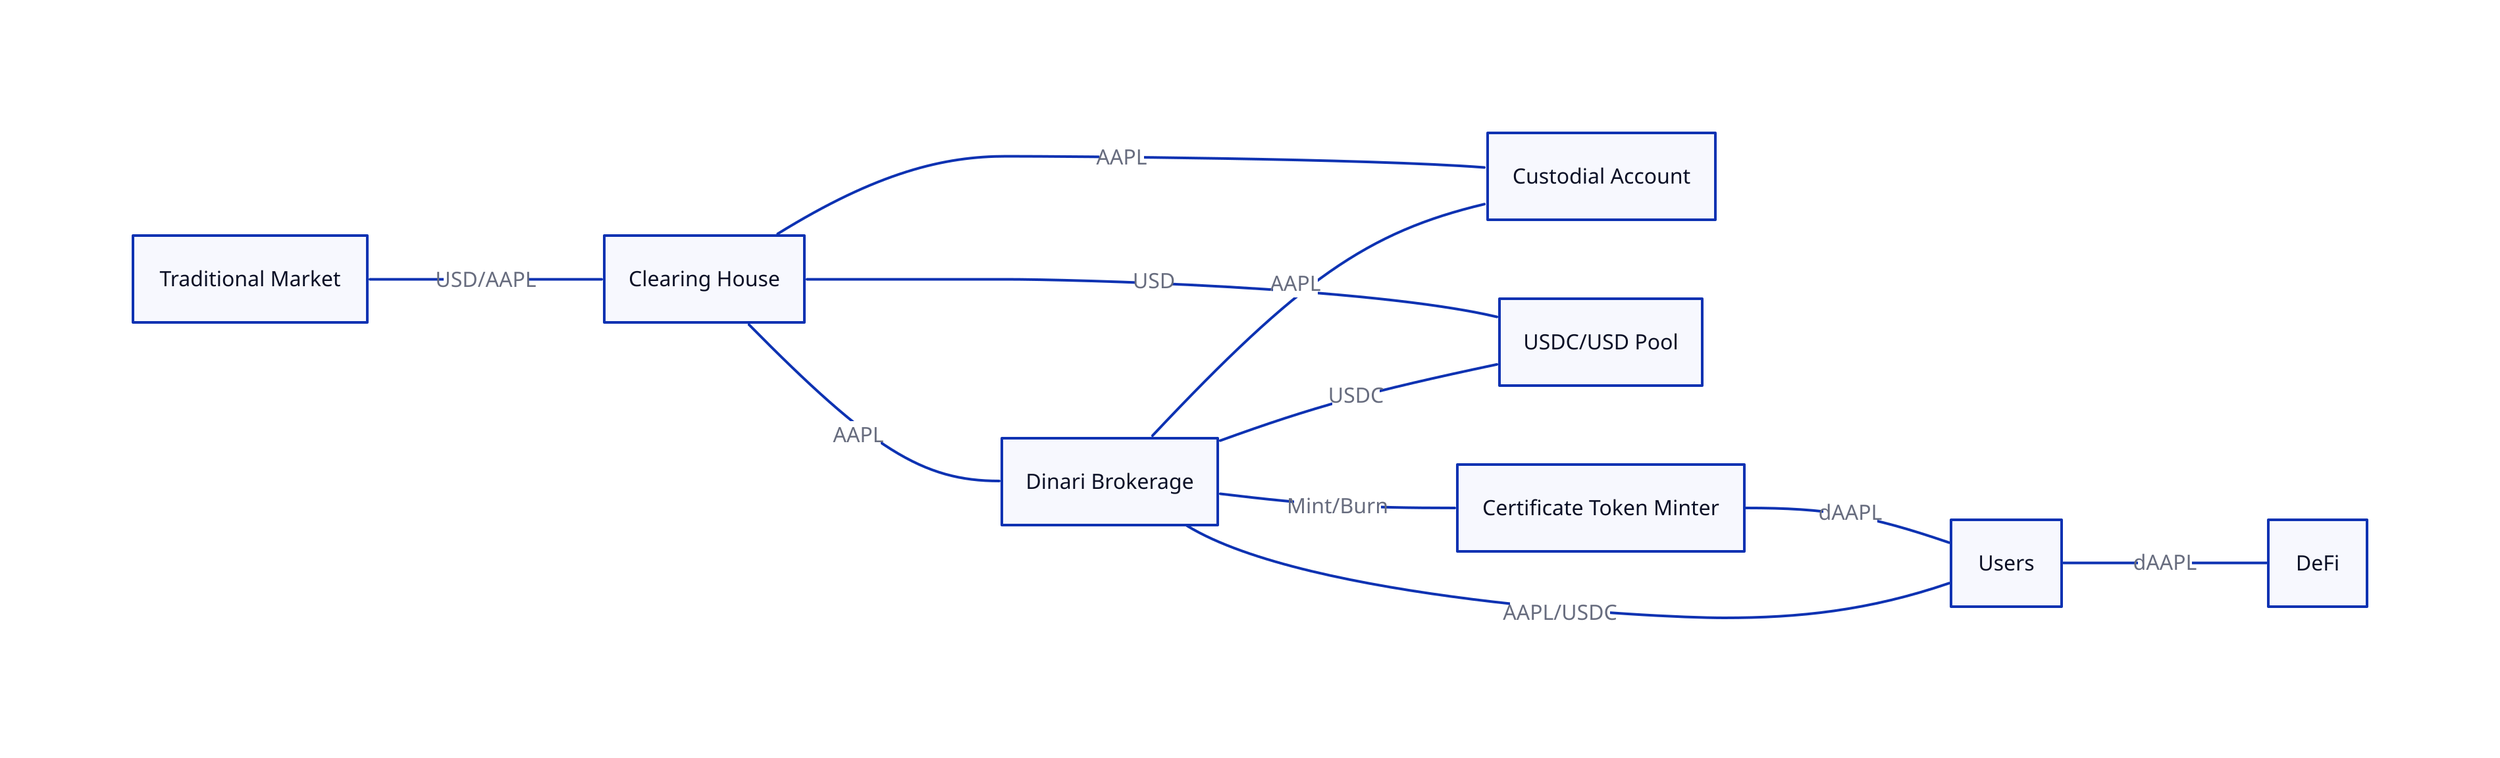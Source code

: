 direction: right

Traditional Market
Clearing House
Custodial Account
Dinari Brokerage
USDC/USD Pool
Certificate Token Minter
Users
DeFi

Traditional Market -- Clearing House: USD/AAPL
Clearing House -- Custodial Account: AAPL
Clearing House -- Dinari Brokerage: AAPL
Clearing House -- USDC/USD Pool: USD
Dinari Brokerage -- USDC/USD Pool: USDC
Dinari Brokerage -- Custodial Account: AAPL
Dinari Brokerage -- Certificate Token Minter: Mint/Burn
Users -- Dinari Brokerage: AAPL/USDC
Users -- DeFi: dAAPL
Certificate Token Minter -- Users: dAAPL
